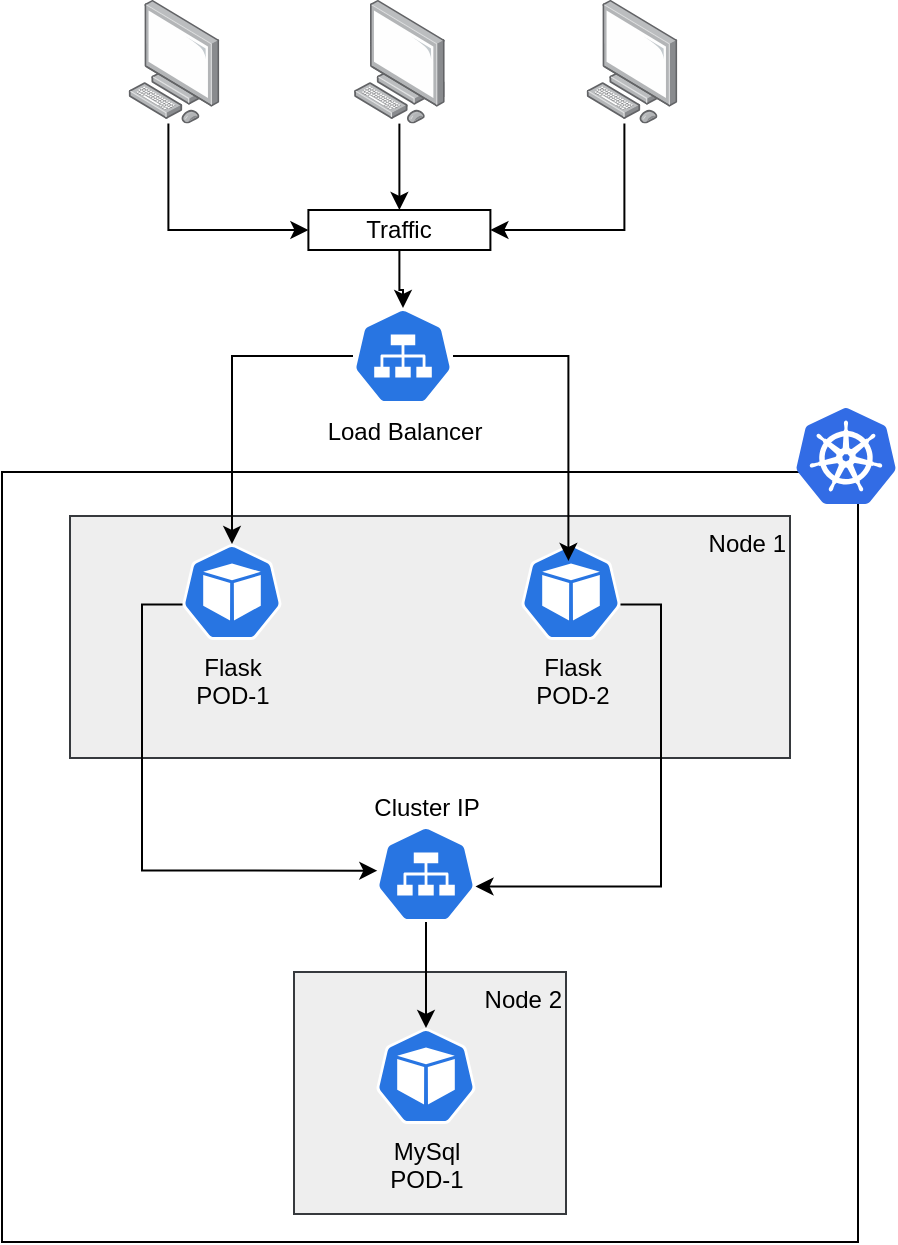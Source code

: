 <mxfile version="24.7.10">
  <diagram name="Page-1" id="JgLDZ7eQvos-moQiQRvz">
    <mxGraphModel dx="1885" dy="642" grid="0" gridSize="10" guides="1" tooltips="1" connect="1" arrows="1" fold="1" page="0" pageScale="1" pageWidth="850" pageHeight="1100" math="0" shadow="0">
      <root>
        <mxCell id="0" />
        <mxCell id="1" parent="0" />
        <mxCell id="9WHubyWDZUhSIH0FkVcP-13" style="edgeStyle=orthogonalEdgeStyle;rounded=0;orthogonalLoop=1;jettySize=auto;html=1;entryX=0;entryY=0.5;entryDx=0;entryDy=0;" edge="1" parent="1" source="9WHubyWDZUhSIH0FkVcP-7" target="9WHubyWDZUhSIH0FkVcP-11">
          <mxGeometry relative="1" as="geometry">
            <Array as="points">
              <mxPoint x="443.2" y="745" />
            </Array>
          </mxGeometry>
        </mxCell>
        <mxCell id="9WHubyWDZUhSIH0FkVcP-7" value="" style="image;points=[];aspect=fixed;html=1;align=center;shadow=0;dashed=0;image=img/lib/allied_telesis/computer_and_terminals/Personal_Computer.svg;" vertex="1" parent="1">
          <mxGeometry x="423.2" y="630" width="45.6" height="61.8" as="geometry" />
        </mxCell>
        <mxCell id="9WHubyWDZUhSIH0FkVcP-14" style="edgeStyle=orthogonalEdgeStyle;rounded=0;orthogonalLoop=1;jettySize=auto;html=1;entryX=0.5;entryY=0;entryDx=0;entryDy=0;" edge="1" parent="1" source="9WHubyWDZUhSIH0FkVcP-8" target="9WHubyWDZUhSIH0FkVcP-11">
          <mxGeometry relative="1" as="geometry" />
        </mxCell>
        <mxCell id="9WHubyWDZUhSIH0FkVcP-8" value="" style="image;points=[];aspect=fixed;html=1;align=center;shadow=0;dashed=0;image=img/lib/allied_telesis/computer_and_terminals/Personal_Computer.svg;" vertex="1" parent="1">
          <mxGeometry x="535.9" y="630" width="45.6" height="61.8" as="geometry" />
        </mxCell>
        <mxCell id="9WHubyWDZUhSIH0FkVcP-15" style="edgeStyle=orthogonalEdgeStyle;rounded=0;orthogonalLoop=1;jettySize=auto;html=1;entryX=1;entryY=0.5;entryDx=0;entryDy=0;" edge="1" parent="1" source="9WHubyWDZUhSIH0FkVcP-9" target="9WHubyWDZUhSIH0FkVcP-11">
          <mxGeometry relative="1" as="geometry">
            <mxPoint x="619.2" y="745" as="targetPoint" />
            <Array as="points">
              <mxPoint x="671.2" y="745" />
            </Array>
          </mxGeometry>
        </mxCell>
        <mxCell id="9WHubyWDZUhSIH0FkVcP-9" value="" style="image;points=[];aspect=fixed;html=1;align=center;shadow=0;dashed=0;image=img/lib/allied_telesis/computer_and_terminals/Personal_Computer.svg;" vertex="1" parent="1">
          <mxGeometry x="652.2" y="630" width="45.6" height="61.8" as="geometry" />
        </mxCell>
        <mxCell id="9WHubyWDZUhSIH0FkVcP-12" style="edgeStyle=orthogonalEdgeStyle;rounded=0;orthogonalLoop=1;jettySize=auto;html=1;entryX=0.5;entryY=0;entryDx=0;entryDy=0;entryPerimeter=0;" edge="1" parent="1" source="9WHubyWDZUhSIH0FkVcP-11" target="9WHubyWDZUhSIH0FkVcP-17">
          <mxGeometry relative="1" as="geometry">
            <mxPoint x="560.5" y="760" as="targetPoint" />
          </mxGeometry>
        </mxCell>
        <mxCell id="9WHubyWDZUhSIH0FkVcP-11" value="Traffic" style="rounded=0;whiteSpace=wrap;html=1;" vertex="1" parent="1">
          <mxGeometry x="513.2" y="735" width="91" height="20" as="geometry" />
        </mxCell>
        <mxCell id="9WHubyWDZUhSIH0FkVcP-4" value="" style="rounded=0;whiteSpace=wrap;html=1;" vertex="1" parent="1">
          <mxGeometry x="360" y="866" width="428" height="385" as="geometry" />
        </mxCell>
        <mxCell id="9WHubyWDZUhSIH0FkVcP-5" value="Node 1" style="whiteSpace=wrap;html=1;align=right;verticalAlign=top;fillColor=#eeeeee;strokeColor=#36393d;" vertex="1" parent="1">
          <mxGeometry x="394" y="888" width="360" height="121" as="geometry" />
        </mxCell>
        <mxCell id="9WHubyWDZUhSIH0FkVcP-16" value="" style="image;sketch=0;aspect=fixed;html=1;points=[];align=center;fontSize=12;image=img/lib/mscae/Kubernetes.svg;" vertex="1" parent="1">
          <mxGeometry x="757" y="834" width="50" height="48" as="geometry" />
        </mxCell>
        <mxCell id="9WHubyWDZUhSIH0FkVcP-18" value="Node 2" style="whiteSpace=wrap;html=1;align=right;verticalAlign=top;fillColor=#eeeeee;strokeColor=#36393d;" vertex="1" parent="1">
          <mxGeometry x="506" y="1116" width="136" height="121" as="geometry" />
        </mxCell>
        <mxCell id="9WHubyWDZUhSIH0FkVcP-19" value="Flask&lt;div&gt;POD-1&lt;/div&gt;" style="aspect=fixed;sketch=0;html=1;dashed=0;whitespace=wrap;verticalLabelPosition=bottom;verticalAlign=top;fillColor=#2875E2;strokeColor=#ffffff;points=[[0.005,0.63,0],[0.1,0.2,0],[0.9,0.2,0],[0.5,0,0],[0.995,0.63,0],[0.72,0.99,0],[0.5,1,0],[0.28,0.99,0]];shape=mxgraph.kubernetes.icon2;prIcon=pod" vertex="1" parent="1">
          <mxGeometry x="450" y="902" width="50" height="48" as="geometry" />
        </mxCell>
        <mxCell id="9WHubyWDZUhSIH0FkVcP-22" style="edgeStyle=orthogonalEdgeStyle;rounded=0;orthogonalLoop=1;jettySize=auto;html=1;" edge="1" parent="1" source="9WHubyWDZUhSIH0FkVcP-17" target="9WHubyWDZUhSIH0FkVcP-19">
          <mxGeometry relative="1" as="geometry" />
        </mxCell>
        <mxCell id="9WHubyWDZUhSIH0FkVcP-17" value="Load Balancer" style="aspect=fixed;sketch=0;html=1;dashed=0;whitespace=wrap;verticalLabelPosition=bottom;verticalAlign=top;fillColor=#2875E2;strokeColor=#ffffff;points=[[0.005,0.63,0],[0.1,0.2,0],[0.9,0.2,0],[0.5,0,0],[0.995,0.63,0],[0.72,0.99,0],[0.5,1,0],[0.28,0.99,0]];shape=mxgraph.kubernetes.icon2;prIcon=svc" vertex="1" parent="1">
          <mxGeometry x="535.5" y="784" width="50" height="48" as="geometry" />
        </mxCell>
        <mxCell id="9WHubyWDZUhSIH0FkVcP-20" value="Flask&lt;div&gt;POD-2&lt;/div&gt;" style="aspect=fixed;sketch=0;html=1;dashed=0;whitespace=wrap;verticalLabelPosition=bottom;verticalAlign=top;fillColor=#2875E2;strokeColor=#ffffff;points=[[0.005,0.63,0],[0.1,0.2,0],[0.9,0.2,0],[0.5,0,0],[0.995,0.63,0],[0.72,0.99,0],[0.5,1,0],[0.28,0.99,0]];shape=mxgraph.kubernetes.icon2;prIcon=pod" vertex="1" parent="1">
          <mxGeometry x="619.5" y="902" width="50" height="48" as="geometry" />
        </mxCell>
        <mxCell id="9WHubyWDZUhSIH0FkVcP-21" style="edgeStyle=orthogonalEdgeStyle;rounded=0;orthogonalLoop=1;jettySize=auto;html=1;entryX=0.474;entryY=0.176;entryDx=0;entryDy=0;entryPerimeter=0;" edge="1" parent="1" source="9WHubyWDZUhSIH0FkVcP-17" target="9WHubyWDZUhSIH0FkVcP-20">
          <mxGeometry relative="1" as="geometry" />
        </mxCell>
        <mxCell id="9WHubyWDZUhSIH0FkVcP-23" value="MySql&lt;div&gt;POD-1&lt;/div&gt;" style="aspect=fixed;sketch=0;html=1;dashed=0;whitespace=wrap;verticalLabelPosition=bottom;verticalAlign=top;fillColor=#2875E2;strokeColor=#ffffff;points=[[0.005,0.63,0],[0.1,0.2,0],[0.9,0.2,0],[0.5,0,0],[0.995,0.63,0],[0.72,0.99,0],[0.5,1,0],[0.28,0.99,0]];shape=mxgraph.kubernetes.icon2;prIcon=pod" vertex="1" parent="1">
          <mxGeometry x="547" y="1144" width="50" height="48" as="geometry" />
        </mxCell>
        <mxCell id="9WHubyWDZUhSIH0FkVcP-24" value="Cluster IP" style="aspect=fixed;sketch=0;html=1;dashed=0;whitespace=wrap;verticalLabelPosition=top;verticalAlign=bottom;fillColor=#2875E2;strokeColor=#ffffff;points=[[0.005,0.63,0],[0.1,0.2,0],[0.9,0.2,0],[0.5,0,0],[0.995,0.63,0],[0.72,0.99,0],[0.5,1,0],[0.28,0.99,0]];shape=mxgraph.kubernetes.icon2;prIcon=svc;labelPosition=center;align=center;" vertex="1" parent="1">
          <mxGeometry x="547" y="1043" width="50" height="48" as="geometry" />
        </mxCell>
        <mxCell id="9WHubyWDZUhSIH0FkVcP-25" style="edgeStyle=orthogonalEdgeStyle;rounded=0;orthogonalLoop=1;jettySize=auto;html=1;entryX=0.995;entryY=0.63;entryDx=0;entryDy=0;entryPerimeter=0;exitX=0.995;exitY=0.63;exitDx=0;exitDy=0;exitPerimeter=0;" edge="1" parent="1" source="9WHubyWDZUhSIH0FkVcP-20" target="9WHubyWDZUhSIH0FkVcP-24">
          <mxGeometry relative="1" as="geometry" />
        </mxCell>
        <mxCell id="9WHubyWDZUhSIH0FkVcP-26" style="edgeStyle=orthogonalEdgeStyle;rounded=0;orthogonalLoop=1;jettySize=auto;html=1;entryX=0.013;entryY=0.465;entryDx=0;entryDy=0;entryPerimeter=0;exitX=0.005;exitY=0.63;exitDx=0;exitDy=0;exitPerimeter=0;" edge="1" parent="1" source="9WHubyWDZUhSIH0FkVcP-19" target="9WHubyWDZUhSIH0FkVcP-24">
          <mxGeometry relative="1" as="geometry" />
        </mxCell>
        <mxCell id="9WHubyWDZUhSIH0FkVcP-27" style="edgeStyle=orthogonalEdgeStyle;rounded=0;orthogonalLoop=1;jettySize=auto;html=1;entryX=0.5;entryY=0;entryDx=0;entryDy=0;entryPerimeter=0;" edge="1" parent="1" source="9WHubyWDZUhSIH0FkVcP-24" target="9WHubyWDZUhSIH0FkVcP-23">
          <mxGeometry relative="1" as="geometry" />
        </mxCell>
      </root>
    </mxGraphModel>
  </diagram>
</mxfile>
